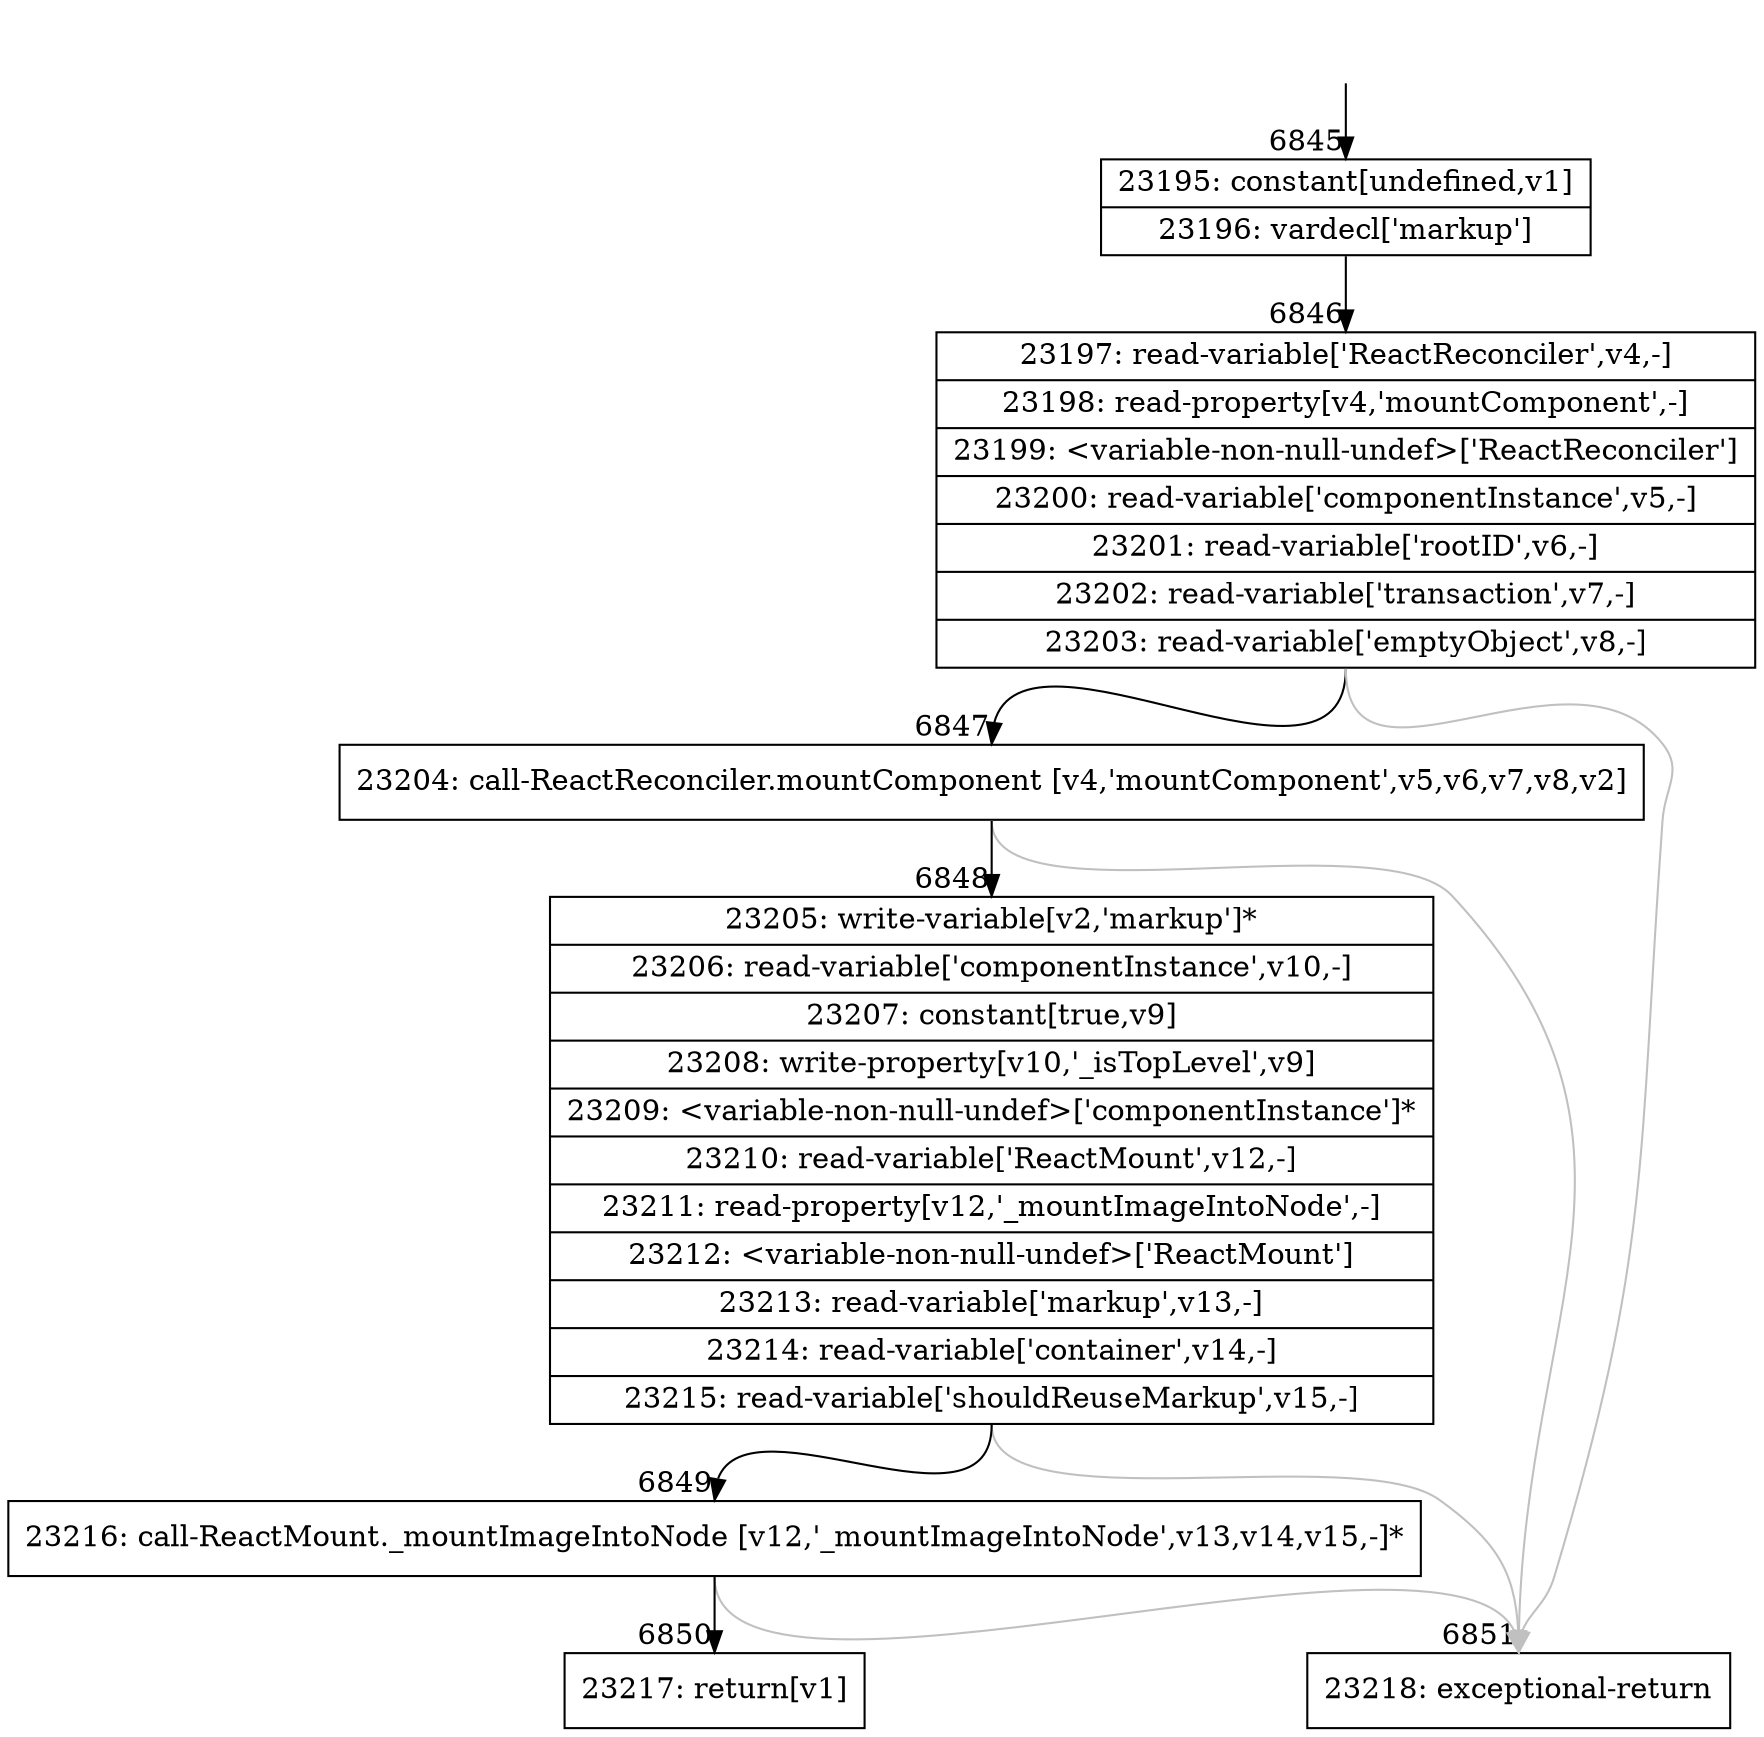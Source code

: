 digraph {
rankdir="TD"
BB_entry478[shape=none,label=""];
BB_entry478 -> BB6845 [tailport=s, headport=n, headlabel="    6845"]
BB6845 [shape=record label="{23195: constant[undefined,v1]|23196: vardecl['markup']}" ] 
BB6845 -> BB6846 [tailport=s, headport=n, headlabel="      6846"]
BB6846 [shape=record label="{23197: read-variable['ReactReconciler',v4,-]|23198: read-property[v4,'mountComponent',-]|23199: \<variable-non-null-undef\>['ReactReconciler']|23200: read-variable['componentInstance',v5,-]|23201: read-variable['rootID',v6,-]|23202: read-variable['transaction',v7,-]|23203: read-variable['emptyObject',v8,-]}" ] 
BB6846 -> BB6847 [tailport=s, headport=n, headlabel="      6847"]
BB6846 -> BB6851 [tailport=s, headport=n, color=gray, headlabel="      6851"]
BB6847 [shape=record label="{23204: call-ReactReconciler.mountComponent [v4,'mountComponent',v5,v6,v7,v8,v2]}" ] 
BB6847 -> BB6848 [tailport=s, headport=n, headlabel="      6848"]
BB6847 -> BB6851 [tailport=s, headport=n, color=gray]
BB6848 [shape=record label="{23205: write-variable[v2,'markup']*|23206: read-variable['componentInstance',v10,-]|23207: constant[true,v9]|23208: write-property[v10,'_isTopLevel',v9]|23209: \<variable-non-null-undef\>['componentInstance']*|23210: read-variable['ReactMount',v12,-]|23211: read-property[v12,'_mountImageIntoNode',-]|23212: \<variable-non-null-undef\>['ReactMount']|23213: read-variable['markup',v13,-]|23214: read-variable['container',v14,-]|23215: read-variable['shouldReuseMarkup',v15,-]}" ] 
BB6848 -> BB6849 [tailport=s, headport=n, headlabel="      6849"]
BB6848 -> BB6851 [tailport=s, headport=n, color=gray]
BB6849 [shape=record label="{23216: call-ReactMount._mountImageIntoNode [v12,'_mountImageIntoNode',v13,v14,v15,-]*}" ] 
BB6849 -> BB6850 [tailport=s, headport=n, headlabel="      6850"]
BB6849 -> BB6851 [tailport=s, headport=n, color=gray]
BB6850 [shape=record label="{23217: return[v1]}" ] 
BB6851 [shape=record label="{23218: exceptional-return}" ] 
//#$~ 12006
}
